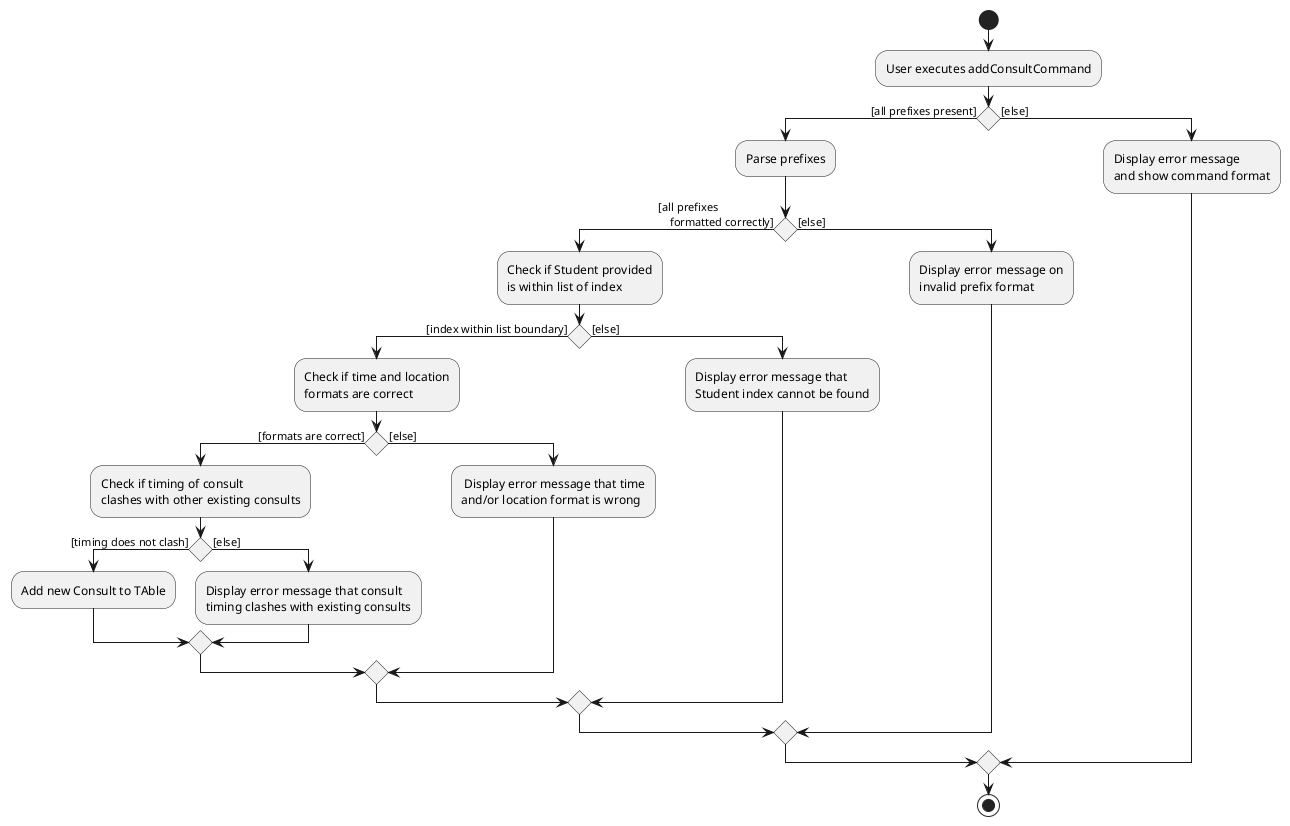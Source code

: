 @startuml
start
:User executes addConsultCommand;


if () then ([all prefixes present])
    :Parse prefixes;
    if () then ([all prefixes
    formatted correctly])
        :Check if Student provided
        is within list of index;
        if () then ([index within list boundary])
            :Check if time and location
            formats are correct;
            if() then ([formats are correct])
                :Check if timing of consult
                clashes with other existing consults;
                if() then ([timing does not clash])
                    :Add new Consult to TAble;
                 else ([else])
                    :Display error message that consult
                    timing clashes with existing consults;
                endif
            else ([else])
                : Display error message that time
                and/or location format is wrong;
            endif
        else ([else])
            :Display error message that
            Student index cannot be found;
        endif
    else ([else])
        :Display error message on
        invalid prefix format;
    endif
else ([else])
    :Display error message
    and show command format;
endif
stop
@enduml